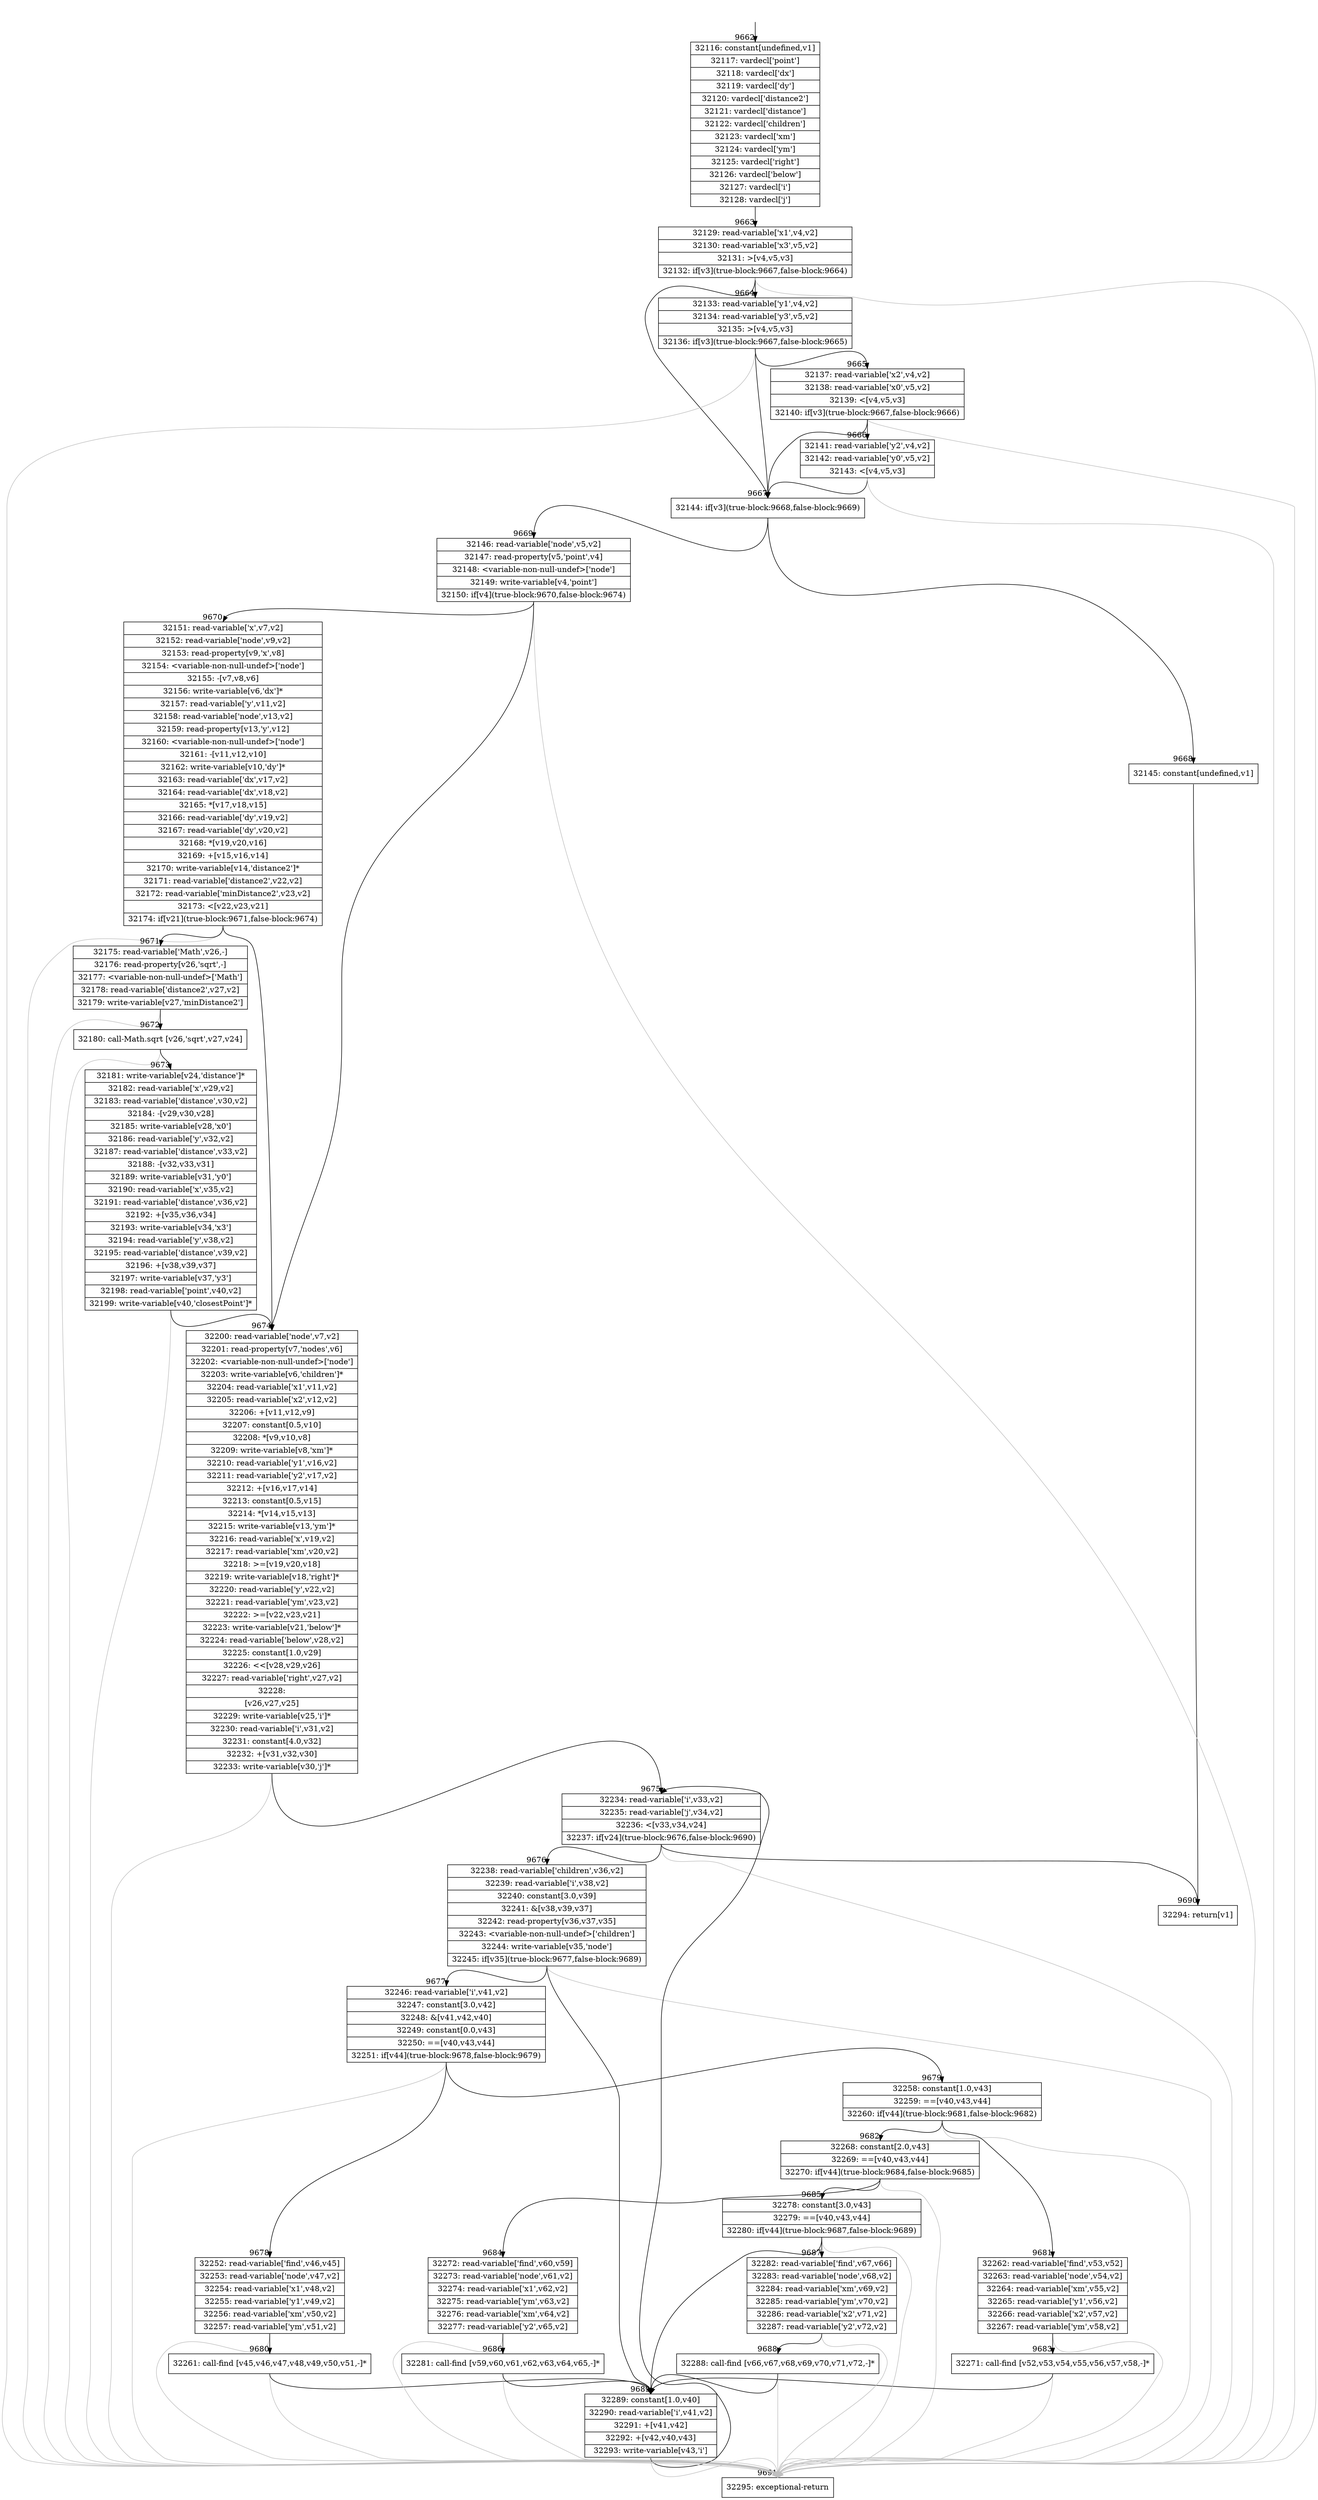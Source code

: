 digraph {
rankdir="TD"
BB_entry886[shape=none,label=""];
BB_entry886 -> BB9662 [tailport=s, headport=n, headlabel="    9662"]
BB9662 [shape=record label="{32116: constant[undefined,v1]|32117: vardecl['point']|32118: vardecl['dx']|32119: vardecl['dy']|32120: vardecl['distance2']|32121: vardecl['distance']|32122: vardecl['children']|32123: vardecl['xm']|32124: vardecl['ym']|32125: vardecl['right']|32126: vardecl['below']|32127: vardecl['i']|32128: vardecl['j']}" ] 
BB9662 -> BB9663 [tailport=s, headport=n, headlabel="      9663"]
BB9663 [shape=record label="{32129: read-variable['x1',v4,v2]|32130: read-variable['x3',v5,v2]|32131: \>[v4,v5,v3]|32132: if[v3](true-block:9667,false-block:9664)}" ] 
BB9663 -> BB9667 [tailport=s, headport=n, headlabel="      9667"]
BB9663 -> BB9664 [tailport=s, headport=n, headlabel="      9664"]
BB9663 -> BB9691 [tailport=s, headport=n, color=gray, headlabel="      9691"]
BB9664 [shape=record label="{32133: read-variable['y1',v4,v2]|32134: read-variable['y3',v5,v2]|32135: \>[v4,v5,v3]|32136: if[v3](true-block:9667,false-block:9665)}" ] 
BB9664 -> BB9667 [tailport=s, headport=n]
BB9664 -> BB9665 [tailport=s, headport=n, headlabel="      9665"]
BB9664 -> BB9691 [tailport=s, headport=n, color=gray]
BB9665 [shape=record label="{32137: read-variable['x2',v4,v2]|32138: read-variable['x0',v5,v2]|32139: \<[v4,v5,v3]|32140: if[v3](true-block:9667,false-block:9666)}" ] 
BB9665 -> BB9667 [tailport=s, headport=n]
BB9665 -> BB9666 [tailport=s, headport=n, headlabel="      9666"]
BB9665 -> BB9691 [tailport=s, headport=n, color=gray]
BB9666 [shape=record label="{32141: read-variable['y2',v4,v2]|32142: read-variable['y0',v5,v2]|32143: \<[v4,v5,v3]}" ] 
BB9666 -> BB9667 [tailport=s, headport=n]
BB9666 -> BB9691 [tailport=s, headport=n, color=gray]
BB9667 [shape=record label="{32144: if[v3](true-block:9668,false-block:9669)}" ] 
BB9667 -> BB9668 [tailport=s, headport=n, headlabel="      9668"]
BB9667 -> BB9669 [tailport=s, headport=n, headlabel="      9669"]
BB9668 [shape=record label="{32145: constant[undefined,v1]}" ] 
BB9668 -> BB9690 [tailport=s, headport=n, headlabel="      9690"]
BB9669 [shape=record label="{32146: read-variable['node',v5,v2]|32147: read-property[v5,'point',v4]|32148: \<variable-non-null-undef\>['node']|32149: write-variable[v4,'point']|32150: if[v4](true-block:9670,false-block:9674)}" ] 
BB9669 -> BB9670 [tailport=s, headport=n, headlabel="      9670"]
BB9669 -> BB9674 [tailport=s, headport=n, headlabel="      9674"]
BB9669 -> BB9691 [tailport=s, headport=n, color=gray]
BB9670 [shape=record label="{32151: read-variable['x',v7,v2]|32152: read-variable['node',v9,v2]|32153: read-property[v9,'x',v8]|32154: \<variable-non-null-undef\>['node']|32155: -[v7,v8,v6]|32156: write-variable[v6,'dx']*|32157: read-variable['y',v11,v2]|32158: read-variable['node',v13,v2]|32159: read-property[v13,'y',v12]|32160: \<variable-non-null-undef\>['node']|32161: -[v11,v12,v10]|32162: write-variable[v10,'dy']*|32163: read-variable['dx',v17,v2]|32164: read-variable['dx',v18,v2]|32165: *[v17,v18,v15]|32166: read-variable['dy',v19,v2]|32167: read-variable['dy',v20,v2]|32168: *[v19,v20,v16]|32169: +[v15,v16,v14]|32170: write-variable[v14,'distance2']*|32171: read-variable['distance2',v22,v2]|32172: read-variable['minDistance2',v23,v2]|32173: \<[v22,v23,v21]|32174: if[v21](true-block:9671,false-block:9674)}" ] 
BB9670 -> BB9671 [tailport=s, headport=n, headlabel="      9671"]
BB9670 -> BB9674 [tailport=s, headport=n]
BB9670 -> BB9691 [tailport=s, headport=n, color=gray]
BB9671 [shape=record label="{32175: read-variable['Math',v26,-]|32176: read-property[v26,'sqrt',-]|32177: \<variable-non-null-undef\>['Math']|32178: read-variable['distance2',v27,v2]|32179: write-variable[v27,'minDistance2']}" ] 
BB9671 -> BB9672 [tailport=s, headport=n, headlabel="      9672"]
BB9671 -> BB9691 [tailport=s, headport=n, color=gray]
BB9672 [shape=record label="{32180: call-Math.sqrt [v26,'sqrt',v27,v24]}" ] 
BB9672 -> BB9673 [tailport=s, headport=n, headlabel="      9673"]
BB9672 -> BB9691 [tailport=s, headport=n, color=gray]
BB9673 [shape=record label="{32181: write-variable[v24,'distance']*|32182: read-variable['x',v29,v2]|32183: read-variable['distance',v30,v2]|32184: -[v29,v30,v28]|32185: write-variable[v28,'x0']|32186: read-variable['y',v32,v2]|32187: read-variable['distance',v33,v2]|32188: -[v32,v33,v31]|32189: write-variable[v31,'y0']|32190: read-variable['x',v35,v2]|32191: read-variable['distance',v36,v2]|32192: +[v35,v36,v34]|32193: write-variable[v34,'x3']|32194: read-variable['y',v38,v2]|32195: read-variable['distance',v39,v2]|32196: +[v38,v39,v37]|32197: write-variable[v37,'y3']|32198: read-variable['point',v40,v2]|32199: write-variable[v40,'closestPoint']*}" ] 
BB9673 -> BB9674 [tailport=s, headport=n]
BB9673 -> BB9691 [tailport=s, headport=n, color=gray]
BB9674 [shape=record label="{32200: read-variable['node',v7,v2]|32201: read-property[v7,'nodes',v6]|32202: \<variable-non-null-undef\>['node']|32203: write-variable[v6,'children']*|32204: read-variable['x1',v11,v2]|32205: read-variable['x2',v12,v2]|32206: +[v11,v12,v9]|32207: constant[0.5,v10]|32208: *[v9,v10,v8]|32209: write-variable[v8,'xm']*|32210: read-variable['y1',v16,v2]|32211: read-variable['y2',v17,v2]|32212: +[v16,v17,v14]|32213: constant[0.5,v15]|32214: *[v14,v15,v13]|32215: write-variable[v13,'ym']*|32216: read-variable['x',v19,v2]|32217: read-variable['xm',v20,v2]|32218: \>=[v19,v20,v18]|32219: write-variable[v18,'right']*|32220: read-variable['y',v22,v2]|32221: read-variable['ym',v23,v2]|32222: \>=[v22,v23,v21]|32223: write-variable[v21,'below']*|32224: read-variable['below',v28,v2]|32225: constant[1.0,v29]|32226: \<\<[v28,v29,v26]|32227: read-variable['right',v27,v2]|32228: |[v26,v27,v25]|32229: write-variable[v25,'i']*|32230: read-variable['i',v31,v2]|32231: constant[4.0,v32]|32232: +[v31,v32,v30]|32233: write-variable[v30,'j']*}" ] 
BB9674 -> BB9675 [tailport=s, headport=n, headlabel="      9675"]
BB9674 -> BB9691 [tailport=s, headport=n, color=gray]
BB9675 [shape=record label="{32234: read-variable['i',v33,v2]|32235: read-variable['j',v34,v2]|32236: \<[v33,v34,v24]|32237: if[v24](true-block:9676,false-block:9690)}" ] 
BB9675 -> BB9676 [tailport=s, headport=n, headlabel="      9676"]
BB9675 -> BB9690 [tailport=s, headport=n]
BB9675 -> BB9691 [tailport=s, headport=n, color=gray]
BB9676 [shape=record label="{32238: read-variable['children',v36,v2]|32239: read-variable['i',v38,v2]|32240: constant[3.0,v39]|32241: &[v38,v39,v37]|32242: read-property[v36,v37,v35]|32243: \<variable-non-null-undef\>['children']|32244: write-variable[v35,'node']|32245: if[v35](true-block:9677,false-block:9689)}" ] 
BB9676 -> BB9677 [tailport=s, headport=n, headlabel="      9677"]
BB9676 -> BB9689 [tailport=s, headport=n, headlabel="      9689"]
BB9676 -> BB9691 [tailport=s, headport=n, color=gray]
BB9677 [shape=record label="{32246: read-variable['i',v41,v2]|32247: constant[3.0,v42]|32248: &[v41,v42,v40]|32249: constant[0.0,v43]|32250: ==[v40,v43,v44]|32251: if[v44](true-block:9678,false-block:9679)}" ] 
BB9677 -> BB9678 [tailport=s, headport=n, headlabel="      9678"]
BB9677 -> BB9679 [tailport=s, headport=n, headlabel="      9679"]
BB9677 -> BB9691 [tailport=s, headport=n, color=gray]
BB9678 [shape=record label="{32252: read-variable['find',v46,v45]|32253: read-variable['node',v47,v2]|32254: read-variable['x1',v48,v2]|32255: read-variable['y1',v49,v2]|32256: read-variable['xm',v50,v2]|32257: read-variable['ym',v51,v2]}" ] 
BB9678 -> BB9680 [tailport=s, headport=n, headlabel="      9680"]
BB9678 -> BB9691 [tailport=s, headport=n, color=gray]
BB9679 [shape=record label="{32258: constant[1.0,v43]|32259: ==[v40,v43,v44]|32260: if[v44](true-block:9681,false-block:9682)}" ] 
BB9679 -> BB9681 [tailport=s, headport=n, headlabel="      9681"]
BB9679 -> BB9682 [tailport=s, headport=n, headlabel="      9682"]
BB9679 -> BB9691 [tailport=s, headport=n, color=gray]
BB9680 [shape=record label="{32261: call-find [v45,v46,v47,v48,v49,v50,v51,-]*}" ] 
BB9680 -> BB9689 [tailport=s, headport=n]
BB9680 -> BB9691 [tailport=s, headport=n, color=gray]
BB9681 [shape=record label="{32262: read-variable['find',v53,v52]|32263: read-variable['node',v54,v2]|32264: read-variable['xm',v55,v2]|32265: read-variable['y1',v56,v2]|32266: read-variable['x2',v57,v2]|32267: read-variable['ym',v58,v2]}" ] 
BB9681 -> BB9683 [tailport=s, headport=n, headlabel="      9683"]
BB9681 -> BB9691 [tailport=s, headport=n, color=gray]
BB9682 [shape=record label="{32268: constant[2.0,v43]|32269: ==[v40,v43,v44]|32270: if[v44](true-block:9684,false-block:9685)}" ] 
BB9682 -> BB9684 [tailport=s, headport=n, headlabel="      9684"]
BB9682 -> BB9685 [tailport=s, headport=n, headlabel="      9685"]
BB9682 -> BB9691 [tailport=s, headport=n, color=gray]
BB9683 [shape=record label="{32271: call-find [v52,v53,v54,v55,v56,v57,v58,-]*}" ] 
BB9683 -> BB9689 [tailport=s, headport=n]
BB9683 -> BB9691 [tailport=s, headport=n, color=gray]
BB9684 [shape=record label="{32272: read-variable['find',v60,v59]|32273: read-variable['node',v61,v2]|32274: read-variable['x1',v62,v2]|32275: read-variable['ym',v63,v2]|32276: read-variable['xm',v64,v2]|32277: read-variable['y2',v65,v2]}" ] 
BB9684 -> BB9686 [tailport=s, headport=n, headlabel="      9686"]
BB9684 -> BB9691 [tailport=s, headport=n, color=gray]
BB9685 [shape=record label="{32278: constant[3.0,v43]|32279: ==[v40,v43,v44]|32280: if[v44](true-block:9687,false-block:9689)}" ] 
BB9685 -> BB9687 [tailport=s, headport=n, headlabel="      9687"]
BB9685 -> BB9689 [tailport=s, headport=n]
BB9685 -> BB9691 [tailport=s, headport=n, color=gray]
BB9686 [shape=record label="{32281: call-find [v59,v60,v61,v62,v63,v64,v65,-]*}" ] 
BB9686 -> BB9689 [tailport=s, headport=n]
BB9686 -> BB9691 [tailport=s, headport=n, color=gray]
BB9687 [shape=record label="{32282: read-variable['find',v67,v66]|32283: read-variable['node',v68,v2]|32284: read-variable['xm',v69,v2]|32285: read-variable['ym',v70,v2]|32286: read-variable['x2',v71,v2]|32287: read-variable['y2',v72,v2]}" ] 
BB9687 -> BB9688 [tailport=s, headport=n, headlabel="      9688"]
BB9687 -> BB9691 [tailport=s, headport=n, color=gray]
BB9688 [shape=record label="{32288: call-find [v66,v67,v68,v69,v70,v71,v72,-]*}" ] 
BB9688 -> BB9689 [tailport=s, headport=n]
BB9688 -> BB9691 [tailport=s, headport=n, color=gray]
BB9689 [shape=record label="{32289: constant[1.0,v40]|32290: read-variable['i',v41,v2]|32291: +[v41,v42]|32292: +[v42,v40,v43]|32293: write-variable[v43,'i']}" ] 
BB9689 -> BB9675 [tailport=s, headport=n]
BB9689 -> BB9691 [tailport=s, headport=n, color=gray]
BB9690 [shape=record label="{32294: return[v1]}" ] 
BB9691 [shape=record label="{32295: exceptional-return}" ] 
//#$~ 5688
}
